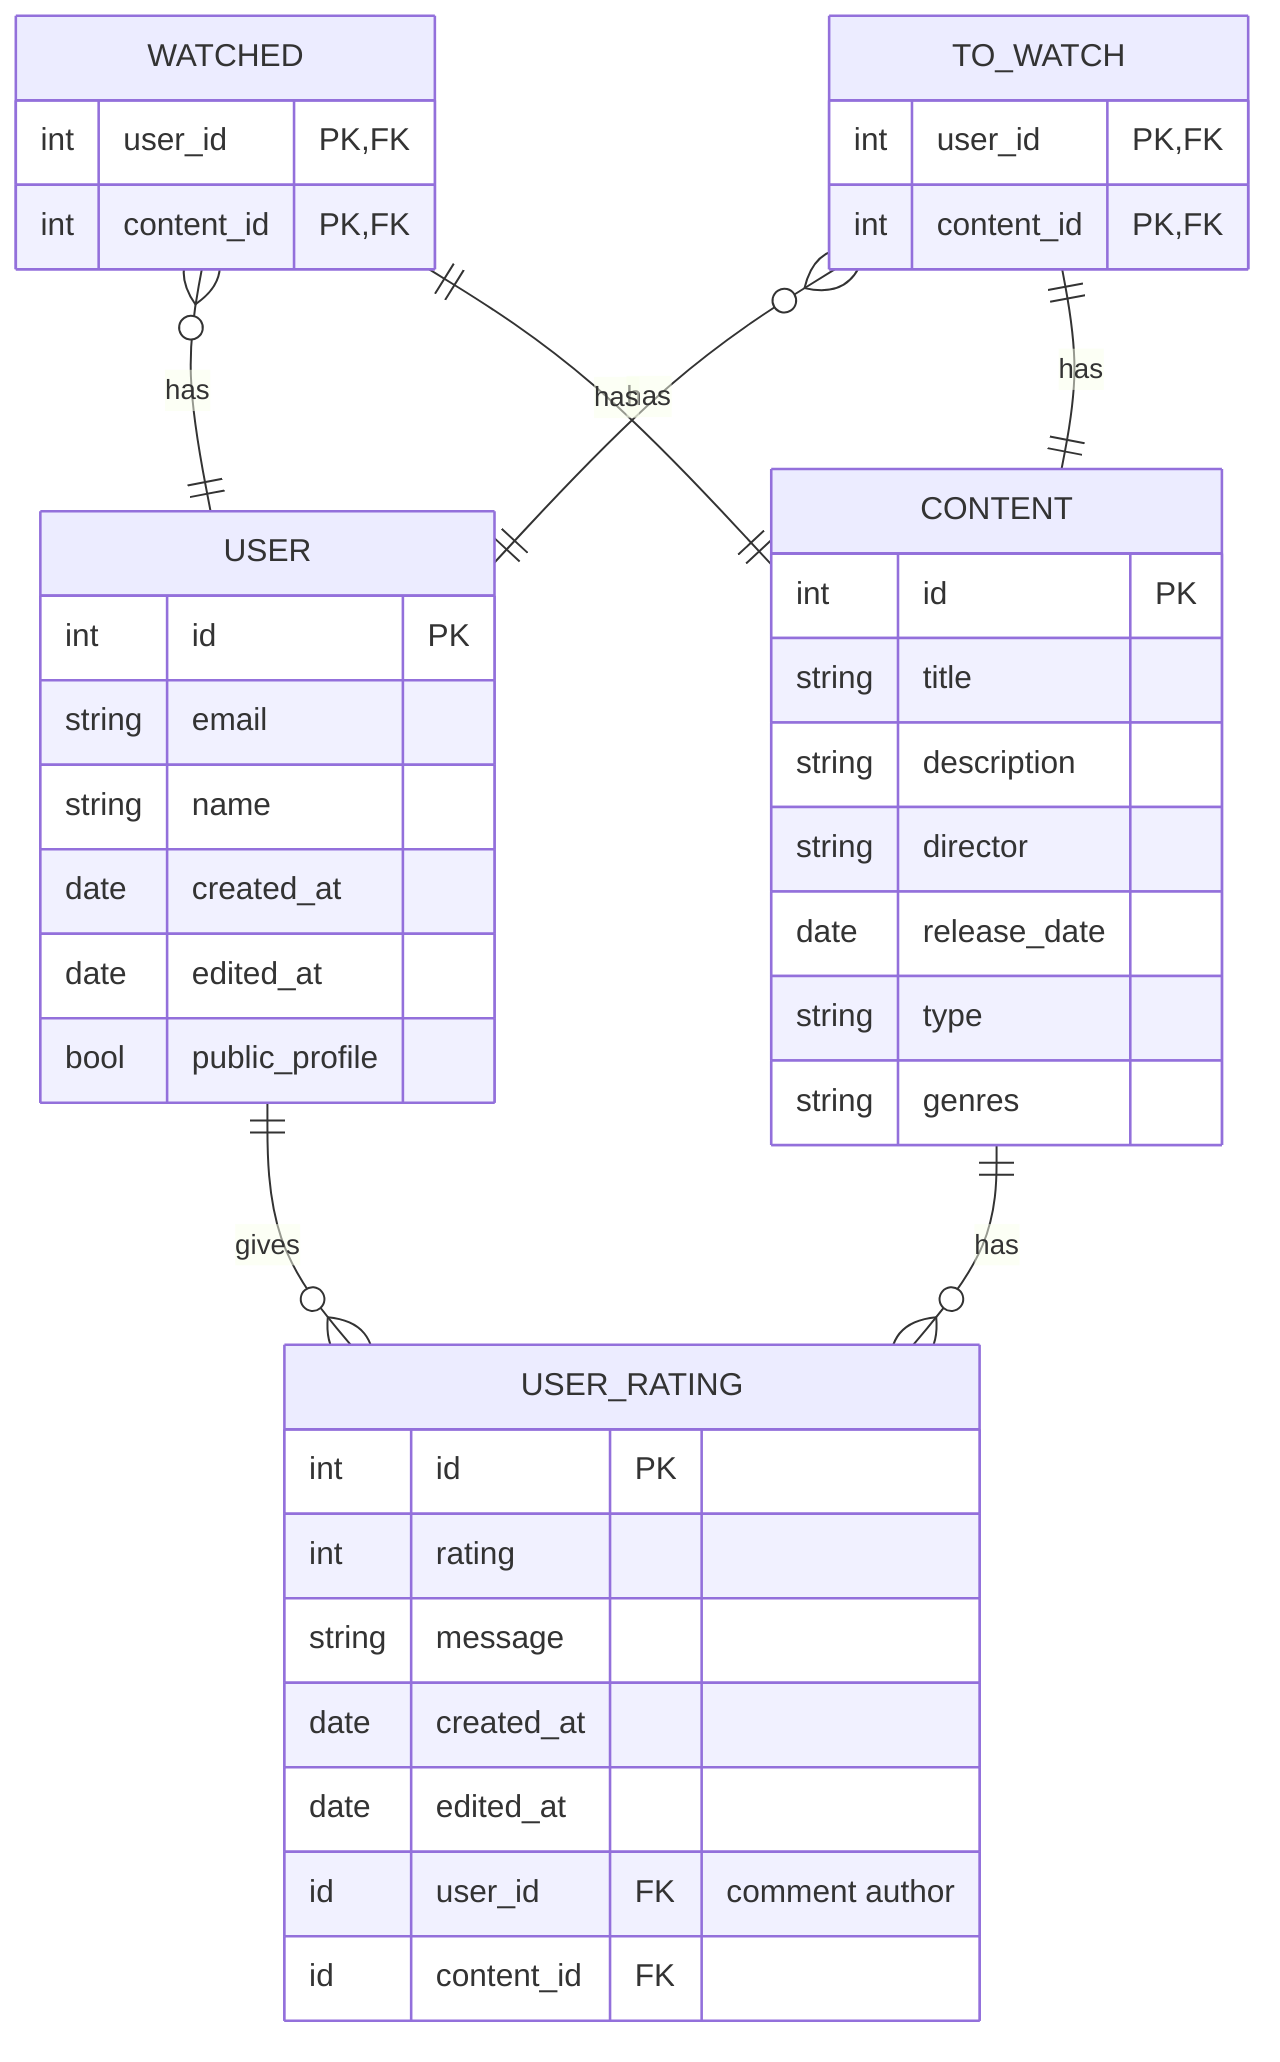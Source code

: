 erDiagram
    WATCHED }o--|| USER : has
    TO_WATCH }o--|| USER : has
    USER ||--o{ USER_RATING : gives
    CONTENT ||--o{ USER_RATING : has
    TO_WATCH||--|| CONTENT : has
    WATCHED||--|| CONTENT : has


    WATCHED{
        int user_id PK, FK
        int content_id PK, FK
    }

    TO_WATCH{
                int user_id PK, FK

        int content_id PK, FK
    }

    CONTENT {
        int id PK
        string title
        string description
        string director
        date release_date
        string type
        string genres
    }

    USER {
        int id PK
        string email
        string name
        date created_at
        date edited_at
        bool public_profile
    }

    USER_RATING {
        int id PK
        int rating
        string message
        date created_at
        date edited_at
        id user_id FK "comment author"
        id content_id FK
    }
